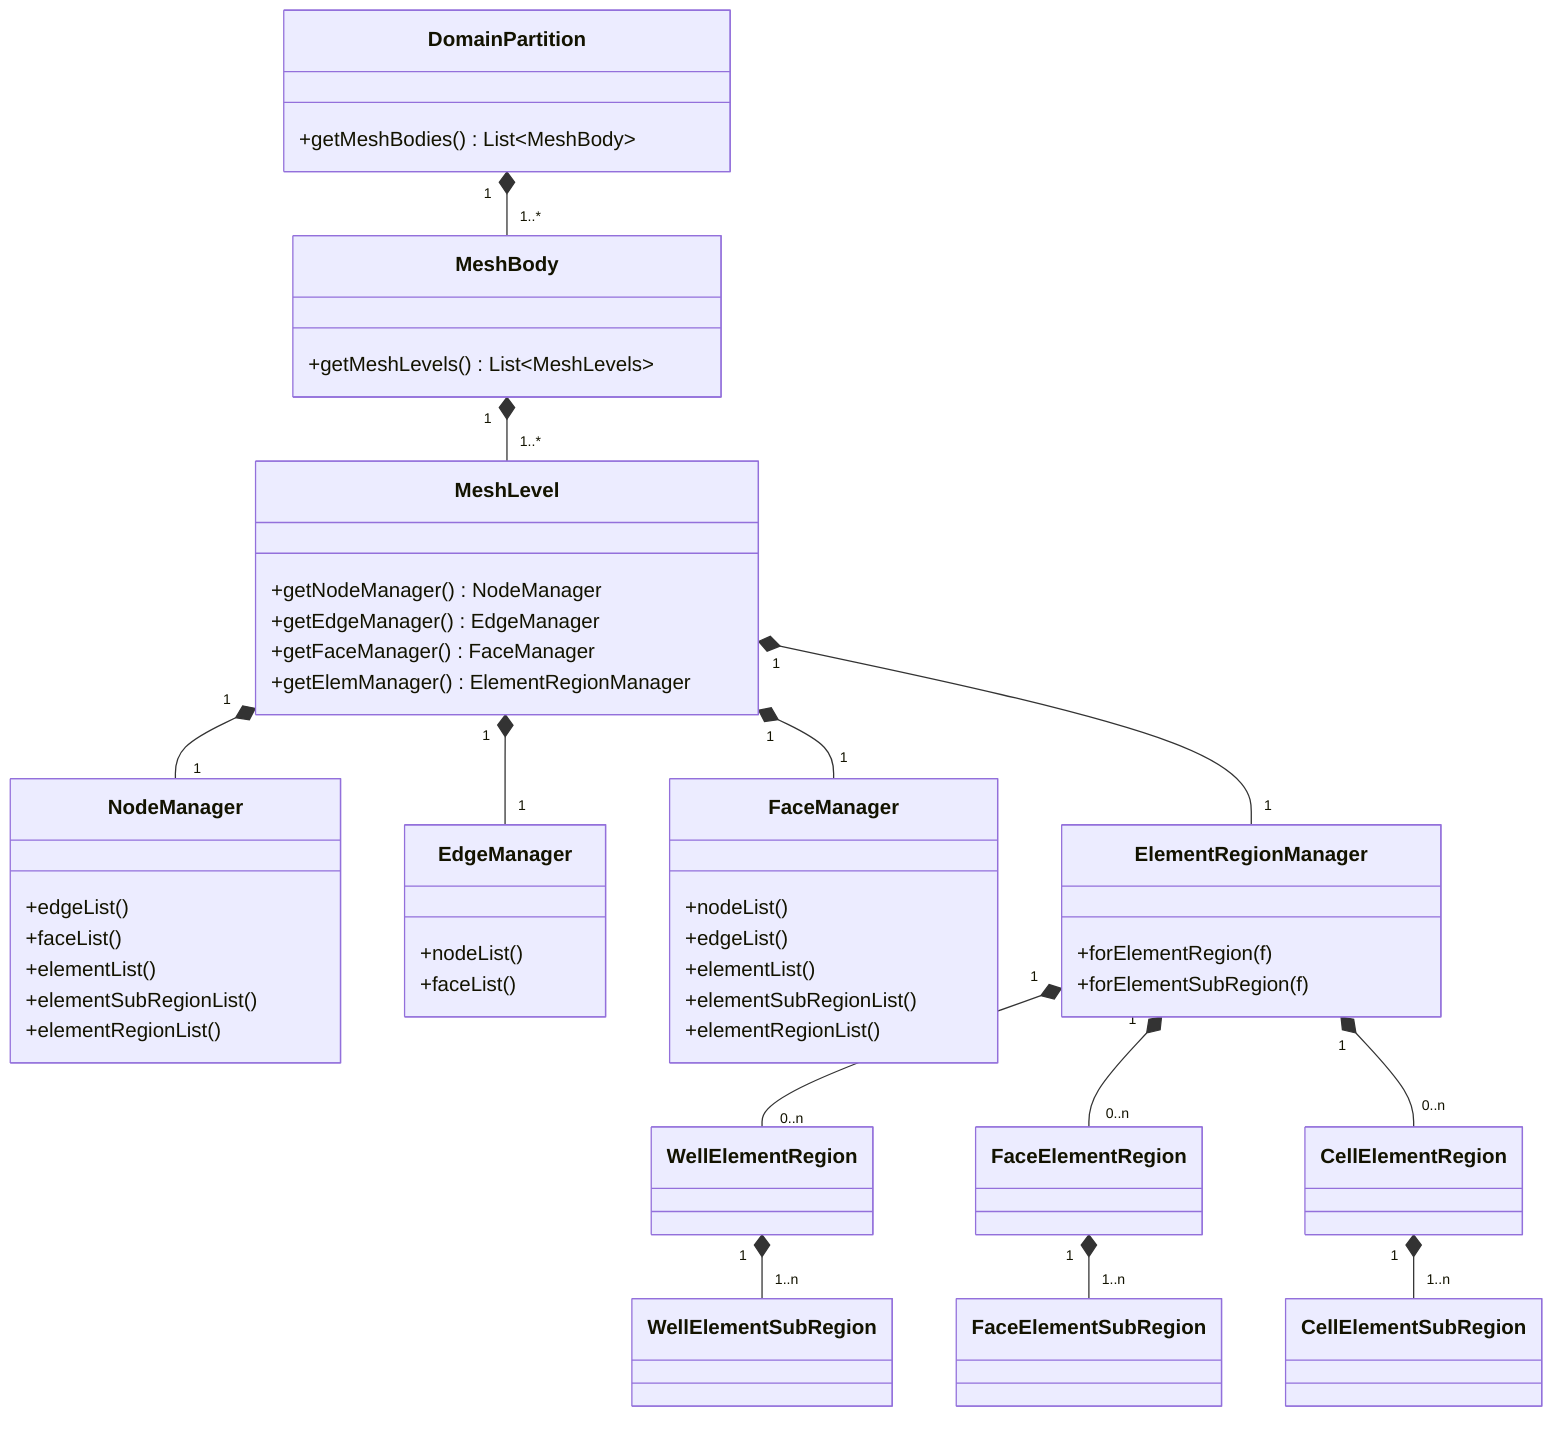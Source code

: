 classDiagram

class DomainPartition {
    +getMeshBodies() List~MeshBody~
}

class MeshBody {
    +getMeshLevels() List~MeshLevels~
}

class MeshLevel {
    +getNodeManager() NodeManager
    +getEdgeManager() EdgeManager
    +getFaceManager() FaceManager
    +getElemManager() ElementRegionManager
}

class NodeManager {
    +edgeList()
    +faceList()
    +elementList()
    +elementSubRegionList()
    +elementRegionList()
}

class EdgeManager {
    +nodeList()
    +faceList()
}

class FaceManager {
    +nodeList()
    +edgeList()
    +elementList()
    +elementSubRegionList()
    +elementRegionList()
}

class ElementRegionManager {
    +forElementRegion(f)
    +forElementSubRegion(f)
}

DomainPartition "1" *-- "1..*" MeshBody
MeshBody "1" *-- "1..*" MeshLevel

MeshLevel "1" *-- "1" NodeManager
MeshLevel "1" *-- "1" EdgeManager
MeshLevel "1" *-- "1" FaceManager
MeshLevel "1" *-- "1" ElementRegionManager

ElementRegionManager "1" *-- "0..n" WellElementRegion
ElementRegionManager "1" *-- "0..n" FaceElementRegion
ElementRegionManager "1" *-- "0..n" CellElementRegion

WellElementRegion "1" *-- "1..n" WellElementSubRegion
FaceElementRegion "1" *-- "1..n" FaceElementSubRegion
CellElementRegion "1" *-- "1..n" CellElementSubRegion